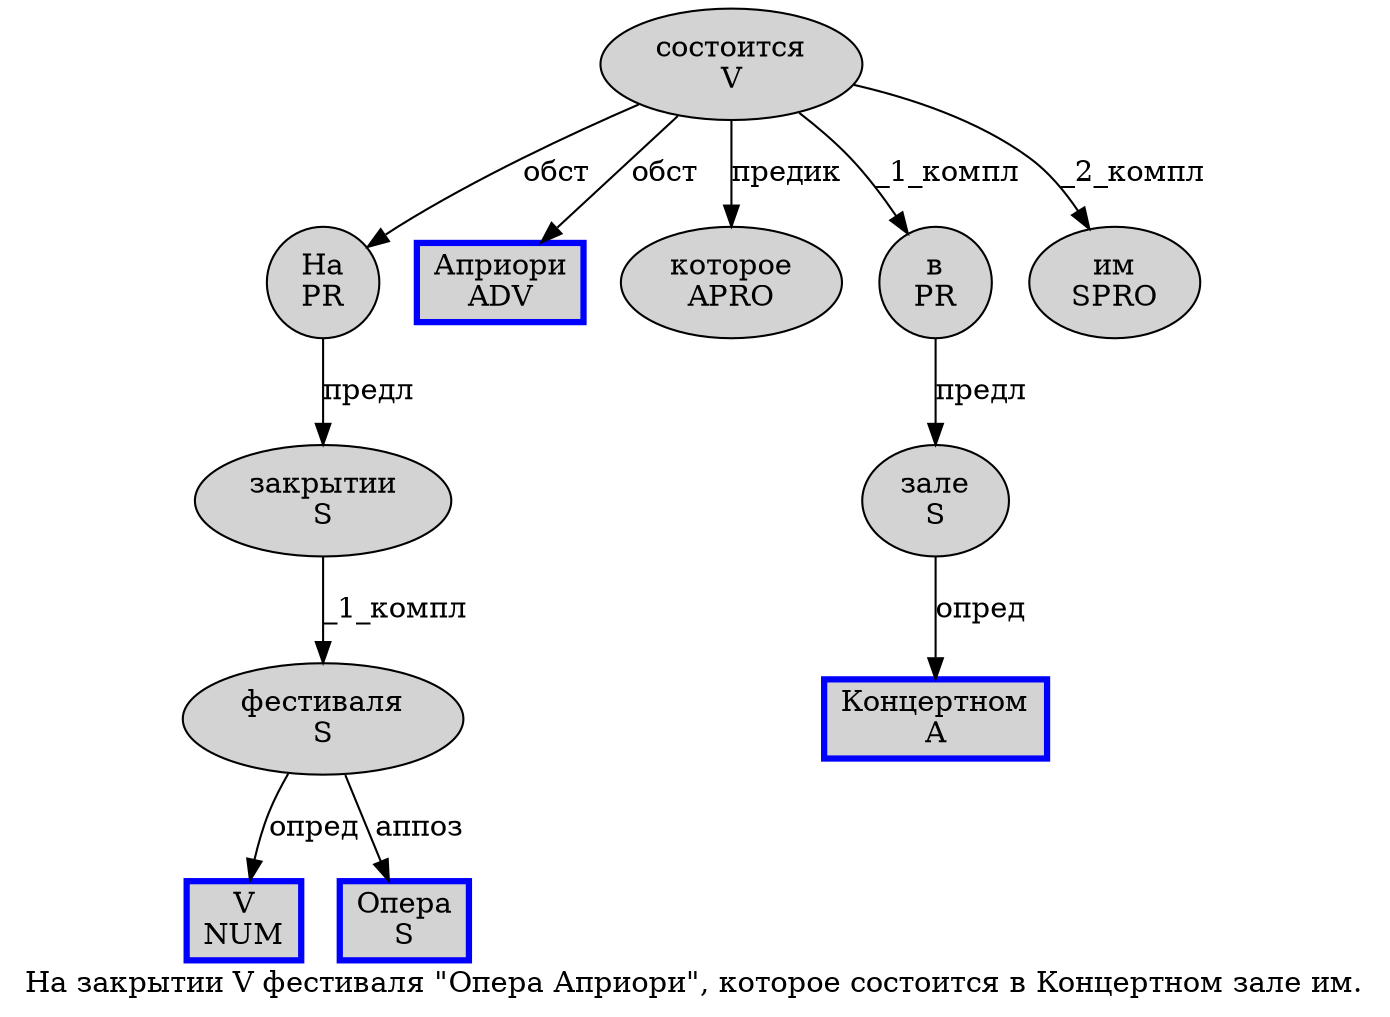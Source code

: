 digraph SENTENCE_1293 {
	graph [label="На закрытии V фестиваля \"Опера Априори\", которое состоится в Концертном зале им."]
	node [style=filled]
		0 [label="На
PR" color="" fillcolor=lightgray penwidth=1 shape=ellipse]
		1 [label="закрытии
S" color="" fillcolor=lightgray penwidth=1 shape=ellipse]
		2 [label="V
NUM" color=blue fillcolor=lightgray penwidth=3 shape=box]
		3 [label="фестиваля
S" color="" fillcolor=lightgray penwidth=1 shape=ellipse]
		5 [label="Опера
S" color=blue fillcolor=lightgray penwidth=3 shape=box]
		6 [label="Априори
ADV" color=blue fillcolor=lightgray penwidth=3 shape=box]
		9 [label="которое
APRO" color="" fillcolor=lightgray penwidth=1 shape=ellipse]
		10 [label="состоится
V" color="" fillcolor=lightgray penwidth=1 shape=ellipse]
		11 [label="в
PR" color="" fillcolor=lightgray penwidth=1 shape=ellipse]
		12 [label="Концертном
A" color=blue fillcolor=lightgray penwidth=3 shape=box]
		13 [label="зале
S" color="" fillcolor=lightgray penwidth=1 shape=ellipse]
		14 [label="им
SPRO" color="" fillcolor=lightgray penwidth=1 shape=ellipse]
			3 -> 2 [label="опред"]
			3 -> 5 [label="аппоз"]
			0 -> 1 [label="предл"]
			10 -> 0 [label="обст"]
			10 -> 6 [label="обст"]
			10 -> 9 [label="предик"]
			10 -> 11 [label="_1_компл"]
			10 -> 14 [label="_2_компл"]
			13 -> 12 [label="опред"]
			1 -> 3 [label="_1_компл"]
			11 -> 13 [label="предл"]
}